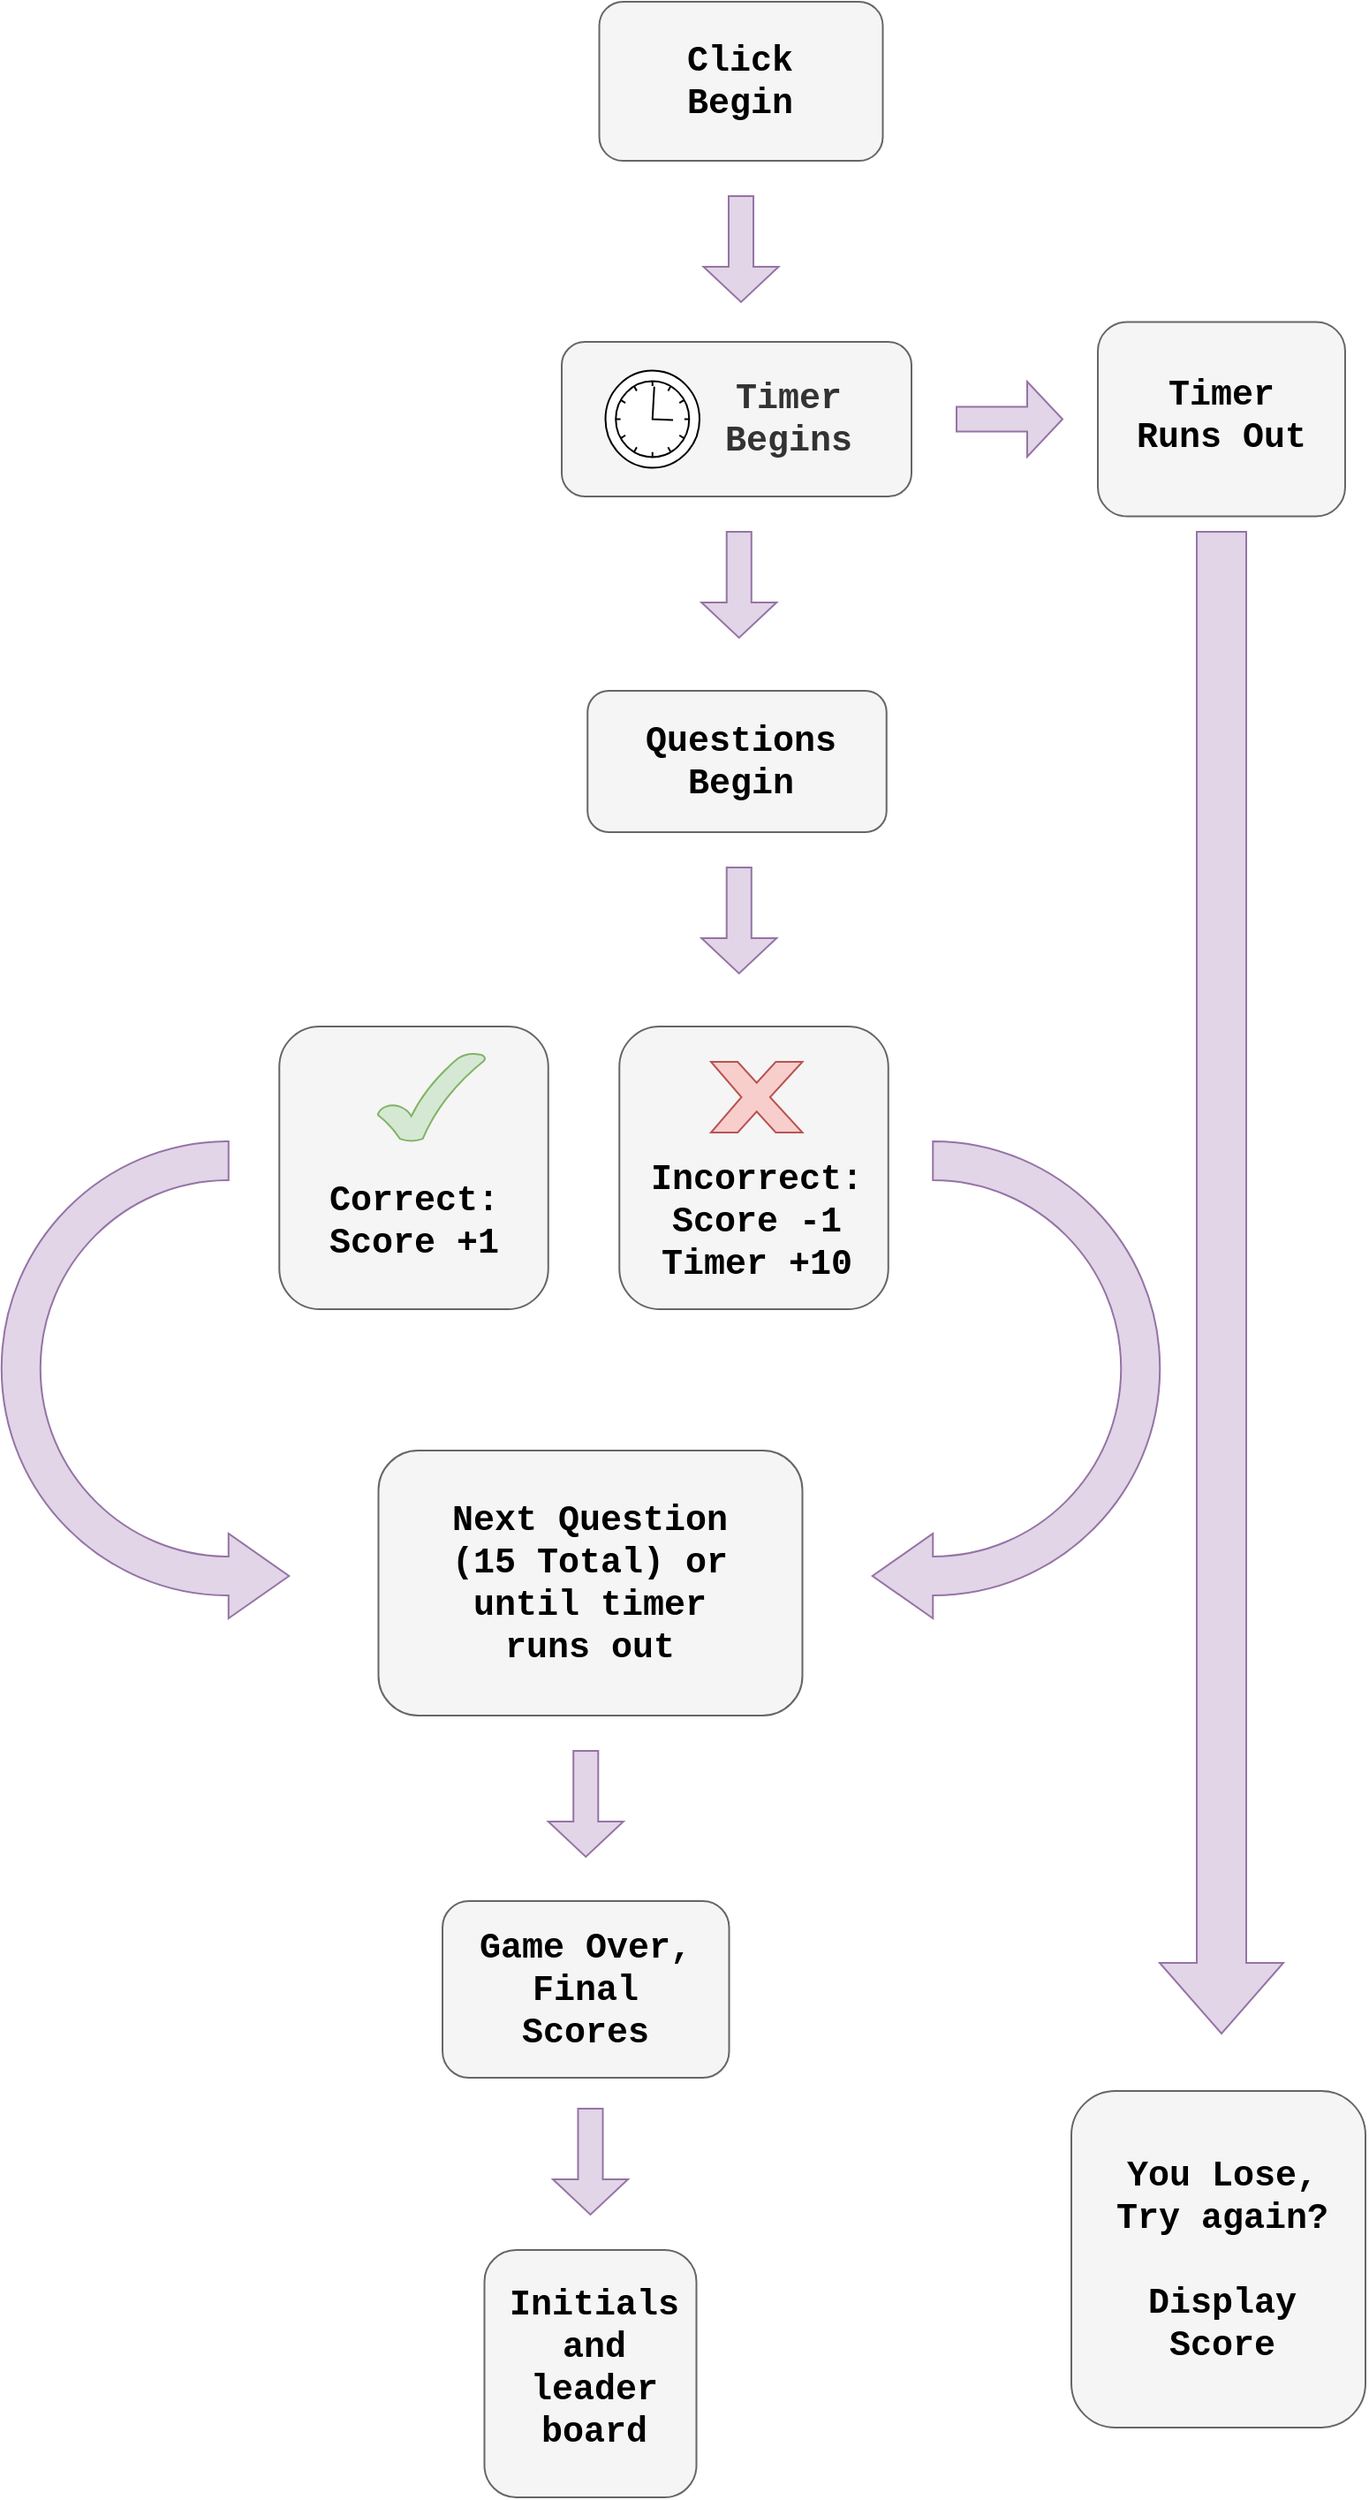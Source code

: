 <mxfile version="12.9.10" type="github"><diagram id="8D-mVCH7Yr7lpQohWfQm" name="Page-1"><mxGraphModel dx="3461" dy="1262" grid="0" gridSize="10" guides="1" tooltips="1" connect="1" arrows="1" fold="1" page="1" pageScale="1" pageWidth="850" pageHeight="1400" math="0" shadow="0"><root><mxCell id="0"/><mxCell id="1" parent="0"/><mxCell id="6nuGf8Zs0YyB6Ehuck26-1" value="" style="rounded=1;whiteSpace=wrap;html=1;fillColor=#f5f5f5;strokeColor=#666666;fontColor=#333333;" parent="1" vertex="1"><mxGeometry x="347.26" y="10" width="160.5" height="90" as="geometry"/></mxCell><mxCell id="6nuGf8Zs0YyB6Ehuck26-3" value="" style="rounded=1;whiteSpace=wrap;html=1;fillColor=#f5f5f5;strokeColor=#666666;fontColor=#333333;" parent="1" vertex="1"><mxGeometry x="326" y="202.5" width="198" height="87.5" as="geometry"/></mxCell><mxCell id="6nuGf8Zs0YyB6Ehuck26-6" value="" style="rounded=1;whiteSpace=wrap;html=1;fillColor=#f5f5f5;strokeColor=#666666;fontColor=#333333;" parent="1" vertex="1"><mxGeometry x="629.5" y="191.25" width="140" height="110" as="geometry"/></mxCell><mxCell id="6nuGf8Zs0YyB6Ehuck26-7" value="" style="rounded=1;whiteSpace=wrap;html=1;fillColor=#f5f5f5;strokeColor=#666666;fontColor=#333333;" parent="1" vertex="1"><mxGeometry x="358.63" y="590" width="152.25" height="160" as="geometry"/></mxCell><mxCell id="6nuGf8Zs0YyB6Ehuck26-9" value="" style="rounded=1;whiteSpace=wrap;html=1;fillColor=#f5f5f5;strokeColor=#666666;fontColor=#333333;" parent="1" vertex="1"><mxGeometry x="340.62" y="400" width="169.25" height="80" as="geometry"/></mxCell><mxCell id="6nuGf8Zs0YyB6Ehuck26-20" value="" style="rounded=1;whiteSpace=wrap;html=1;fillColor=#f5f5f5;strokeColor=#666666;fontColor=#333333;" parent="1" vertex="1"><mxGeometry x="222.25" y="830" width="240" height="150" as="geometry"/></mxCell><mxCell id="6nuGf8Zs0YyB6Ehuck26-24" value="&lt;b&gt;&lt;font style=&quot;font-size: 20px&quot; face=&quot;Courier New&quot;&gt;Click Begin&lt;/font&gt;&lt;/b&gt;" style="text;html=1;strokeColor=none;fillColor=none;align=center;verticalAlign=middle;whiteSpace=wrap;rounded=0;" parent="1" vertex="1"><mxGeometry x="374.26" y="20" width="105.75" height="70" as="geometry"/></mxCell><mxCell id="6nuGf8Zs0YyB6Ehuck26-26" value="&lt;b&gt;&lt;font style=&quot;font-size: 20px&quot; face=&quot;Courier New&quot;&gt;Timer Begins&lt;/font&gt;&lt;/b&gt;" style="text;html=1;strokeColor=none;fillColor=#f5f5f5;align=center;verticalAlign=middle;whiteSpace=wrap;rounded=0;fontColor=#333333;" parent="1" vertex="1"><mxGeometry x="397" y="211.25" width="115" height="70" as="geometry"/></mxCell><mxCell id="6nuGf8Zs0YyB6Ehuck26-27" value="&lt;b&gt;&lt;font style=&quot;font-size: 20px&quot; face=&quot;Courier New&quot;&gt;Questions Begin&lt;br&gt;&lt;/font&gt;&lt;/b&gt;" style="text;html=1;strokeColor=none;fillColor=none;align=center;verticalAlign=middle;whiteSpace=wrap;rounded=0;" parent="1" vertex="1"><mxGeometry x="368.88" y="407.5" width="117.25" height="65" as="geometry"/></mxCell><mxCell id="6nuGf8Zs0YyB6Ehuck26-29" value="&lt;font face=&quot;Courier New&quot;&gt;&lt;span style=&quot;font-size: 20px&quot;&gt;&lt;b&gt;Timer Runs Out&lt;br&gt;&lt;/b&gt;&lt;/span&gt;&lt;/font&gt;" style="text;html=1;strokeColor=none;fillColor=none;align=center;verticalAlign=middle;whiteSpace=wrap;rounded=0;" parent="1" vertex="1"><mxGeometry x="642" y="211.25" width="115" height="65" as="geometry"/></mxCell><mxCell id="6nuGf8Zs0YyB6Ehuck26-32" value="&lt;b&gt;&lt;font style=&quot;font-size: 20px&quot; face=&quot;Courier New&quot;&gt;Incorrect:&lt;br&gt;Score -1&lt;br&gt;Timer +10&lt;br&gt;&lt;/font&gt;&lt;/b&gt;" style="text;html=1;strokeColor=none;fillColor=none;align=center;verticalAlign=middle;whiteSpace=wrap;rounded=0;" parent="1" vertex="1"><mxGeometry x="378.88" y="650" width="115" height="100" as="geometry"/></mxCell><mxCell id="6nuGf8Zs0YyB6Ehuck26-34" value="&lt;b&gt;&lt;font style=&quot;font-size: 20px&quot; face=&quot;Courier New&quot;&gt;Next Question (15 Total) or until timer runs out&lt;/font&gt;&lt;/b&gt;" style="text;html=1;strokeColor=none;fillColor=none;align=center;verticalAlign=middle;whiteSpace=wrap;rounded=0;" parent="1" vertex="1"><mxGeometry x="255.41" y="830" width="173.69" height="150" as="geometry"/></mxCell><mxCell id="6nuGf8Zs0YyB6Ehuck26-35" value="" style="rounded=1;whiteSpace=wrap;html=1;fillColor=#f5f5f5;strokeColor=#666666;fontColor=#333333;" parent="1" vertex="1"><mxGeometry x="614.5" y="1192.5" width="166.5" height="190.5" as="geometry"/></mxCell><mxCell id="6nuGf8Zs0YyB6Ehuck26-38" value="" style="rounded=1;whiteSpace=wrap;html=1;fillColor=#f5f5f5;strokeColor=#666666;fontColor=#333333;" parent="1" vertex="1"><mxGeometry x="282.25" y="1282.5" width="120" height="140" as="geometry"/></mxCell><mxCell id="6nuGf8Zs0YyB6Ehuck26-42" value="&lt;font face=&quot;Courier New&quot;&gt;&lt;span style=&quot;font-size: 20px&quot;&gt;&lt;b&gt;Initials and leader board&lt;br&gt;&lt;/b&gt;&lt;/span&gt;&lt;/font&gt;" style="text;html=1;strokeColor=none;fillColor=none;align=center;verticalAlign=middle;whiteSpace=wrap;rounded=0;" parent="1" vertex="1"><mxGeometry x="287.25" y="1317.5" width="115" height="62.5" as="geometry"/></mxCell><mxCell id="6nuGf8Zs0YyB6Ehuck26-44" value="" style="html=1;shadow=0;dashed=0;align=center;verticalAlign=middle;shape=mxgraph.arrows2.uTurnArrow;dy=11;arrowHead=48;dx2=34.25;direction=west;flipH=1;fillColor=#e1d5e7;strokeColor=#9673a6;" parent="1" vertex="1"><mxGeometry x="8.88" y="655" width="70" height="270" as="geometry"/></mxCell><mxCell id="6nuGf8Zs0YyB6Ehuck26-71" value="" style="shape=mxgraph.bpmn.shape;html=1;verticalLabelPosition=bottom;labelBackgroundColor=#ffffff;verticalAlign=top;align=center;perimeter=ellipsePerimeter;outlineConnect=0;outline=eventInt;symbol=timer;" parent="1" vertex="1"><mxGeometry x="350.75" y="218.75" width="53.25" height="55" as="geometry"/></mxCell><mxCell id="6nuGf8Zs0YyB6Ehuck26-75" value="" style="verticalLabelPosition=bottom;verticalAlign=top;html=1;shape=mxgraph.basic.x;fillColor=#f8cecc;strokeColor=#b85450;" parent="1" vertex="1"><mxGeometry x="410.5" y="610" width="51.75" height="40" as="geometry"/></mxCell><mxCell id="s3IQ1LtAA_g-1Rq-jqCK-2" value="" style="rounded=1;whiteSpace=wrap;html=1;fillColor=#f5f5f5;strokeColor=#666666;fontColor=#333333;" vertex="1" parent="1"><mxGeometry x="166.13" y="590" width="152.25" height="160" as="geometry"/></mxCell><mxCell id="6nuGf8Zs0YyB6Ehuck26-73" value="" style="verticalLabelPosition=bottom;verticalAlign=top;html=1;shape=mxgraph.basic.tick;fillColor=#d5e8d4;strokeColor=#82b366;" parent="1" vertex="1"><mxGeometry x="221.88" y="605" width="60.75" height="50" as="geometry"/></mxCell><mxCell id="6nuGf8Zs0YyB6Ehuck26-31" value="&lt;font face=&quot;Courier New&quot;&gt;&lt;span style=&quot;font-size: 20px&quot;&gt;&lt;b&gt;Correct: Score +1&lt;/b&gt;&lt;/span&gt;&lt;/font&gt;" style="text;html=1;strokeColor=none;fillColor=none;align=center;verticalAlign=middle;whiteSpace=wrap;rounded=0;" parent="1" vertex="1"><mxGeometry x="184.82" y="665" width="114.87" height="70" as="geometry"/></mxCell><mxCell id="s3IQ1LtAA_g-1Rq-jqCK-4" value="" style="html=1;shadow=0;dashed=0;align=center;verticalAlign=middle;shape=mxgraph.arrows2.uTurnArrow;dy=11;arrowHead=48;dx2=34.25;direction=west;flipH=0;fillColor=#e1d5e7;strokeColor=#9673a6;flipV=0;" vertex="1" parent="1"><mxGeometry x="594.63" y="655" width="70" height="270" as="geometry"/></mxCell><mxCell id="s3IQ1LtAA_g-1Rq-jqCK-5" value="" style="html=1;shadow=0;dashed=0;align=center;verticalAlign=middle;shape=mxgraph.arrows2.arrow;dy=0.67;dx=20;notch=0;fillColor=#e1d5e7;strokeColor=#9673a6;" vertex="1" parent="1"><mxGeometry x="549.5" y="225" width="60" height="42.5" as="geometry"/></mxCell><mxCell id="s3IQ1LtAA_g-1Rq-jqCK-8" value="" style="html=1;shadow=0;dashed=0;align=center;verticalAlign=middle;shape=mxgraph.arrows2.arrow;dy=0.67;dx=20;notch=0;fillColor=#e1d5e7;strokeColor=#9673a6;flipH=1;flipV=0;direction=south;" vertex="1" parent="1"><mxGeometry x="318.38" y="1000" width="42.5" height="60" as="geometry"/></mxCell><mxCell id="s3IQ1LtAA_g-1Rq-jqCK-10" value="" style="html=1;shadow=0;dashed=0;align=center;verticalAlign=middle;shape=mxgraph.arrows2.arrow;dy=0.67;dx=20;notch=0;fillColor=#e1d5e7;strokeColor=#9673a6;flipH=1;flipV=0;direction=south;" vertex="1" parent="1"><mxGeometry x="406.26" y="120" width="42.5" height="60" as="geometry"/></mxCell><mxCell id="s3IQ1LtAA_g-1Rq-jqCK-11" value="" style="html=1;shadow=0;dashed=0;align=center;verticalAlign=middle;shape=mxgraph.arrows2.arrow;dy=0.67;dx=20;notch=0;fillColor=#e1d5e7;strokeColor=#9673a6;flipH=1;flipV=0;direction=south;" vertex="1" parent="1"><mxGeometry x="405.13" y="310" width="42.5" height="60" as="geometry"/></mxCell><mxCell id="s3IQ1LtAA_g-1Rq-jqCK-13" value="" style="html=1;shadow=0;dashed=0;align=center;verticalAlign=middle;shape=mxgraph.arrows2.arrow;dy=0.67;dx=20;notch=0;fillColor=#e1d5e7;strokeColor=#9673a6;flipH=1;flipV=0;direction=south;" vertex="1" parent="1"><mxGeometry x="405.13" y="500" width="42.5" height="60" as="geometry"/></mxCell><mxCell id="s3IQ1LtAA_g-1Rq-jqCK-24" value="" style="html=1;shadow=0;dashed=0;align=center;verticalAlign=middle;shape=mxgraph.arrows2.arrow;dy=0.6;dx=40;direction=south;notch=0;fillColor=#e1d5e7;strokeColor=#9673a6;" vertex="1" parent="1"><mxGeometry x="664.5" y="310" width="70" height="850" as="geometry"/></mxCell><mxCell id="s3IQ1LtAA_g-1Rq-jqCK-26" value="" style="rounded=1;whiteSpace=wrap;html=1;fillColor=#f5f5f5;strokeColor=#666666;fontColor=#333333;" vertex="1" parent="1"><mxGeometry x="258.51" y="1085" width="162.25" height="100" as="geometry"/></mxCell><mxCell id="6nuGf8Zs0YyB6Ehuck26-40" value="&lt;b&gt;&lt;font style=&quot;font-size: 20px&quot; face=&quot;Courier New&quot;&gt;You Lose,&lt;br&gt;Try again?&lt;br&gt;&lt;br&gt;Display Score&lt;br&gt;&lt;br&gt;&lt;/font&gt;&lt;/b&gt;" style="text;html=1;strokeColor=none;fillColor=none;align=center;verticalAlign=middle;whiteSpace=wrap;rounded=0;" parent="1" vertex="1"><mxGeometry x="635.75" y="1220.5" width="127.5" height="159.5" as="geometry"/></mxCell><mxCell id="s3IQ1LtAA_g-1Rq-jqCK-32" value="" style="html=1;shadow=0;dashed=0;align=center;verticalAlign=middle;shape=mxgraph.arrows2.arrow;dy=0.67;dx=20;notch=0;fillColor=#e1d5e7;strokeColor=#9673a6;flipH=1;flipV=0;direction=south;" vertex="1" parent="1"><mxGeometry x="321" y="1202.5" width="42.5" height="60" as="geometry"/></mxCell><mxCell id="6nuGf8Zs0YyB6Ehuck26-41" value="&lt;b&gt;&lt;font style=&quot;font-size: 20px&quot; face=&quot;Courier New&quot;&gt;Game Over,&lt;br&gt;Final Scores&lt;br&gt;&lt;/font&gt;&lt;/b&gt;" style="text;html=1;strokeColor=none;fillColor=none;align=center;verticalAlign=middle;whiteSpace=wrap;rounded=0;" parent="1" vertex="1"><mxGeometry x="278.13" y="1090" width="123" height="90" as="geometry"/></mxCell></root></mxGraphModel></diagram></mxfile>